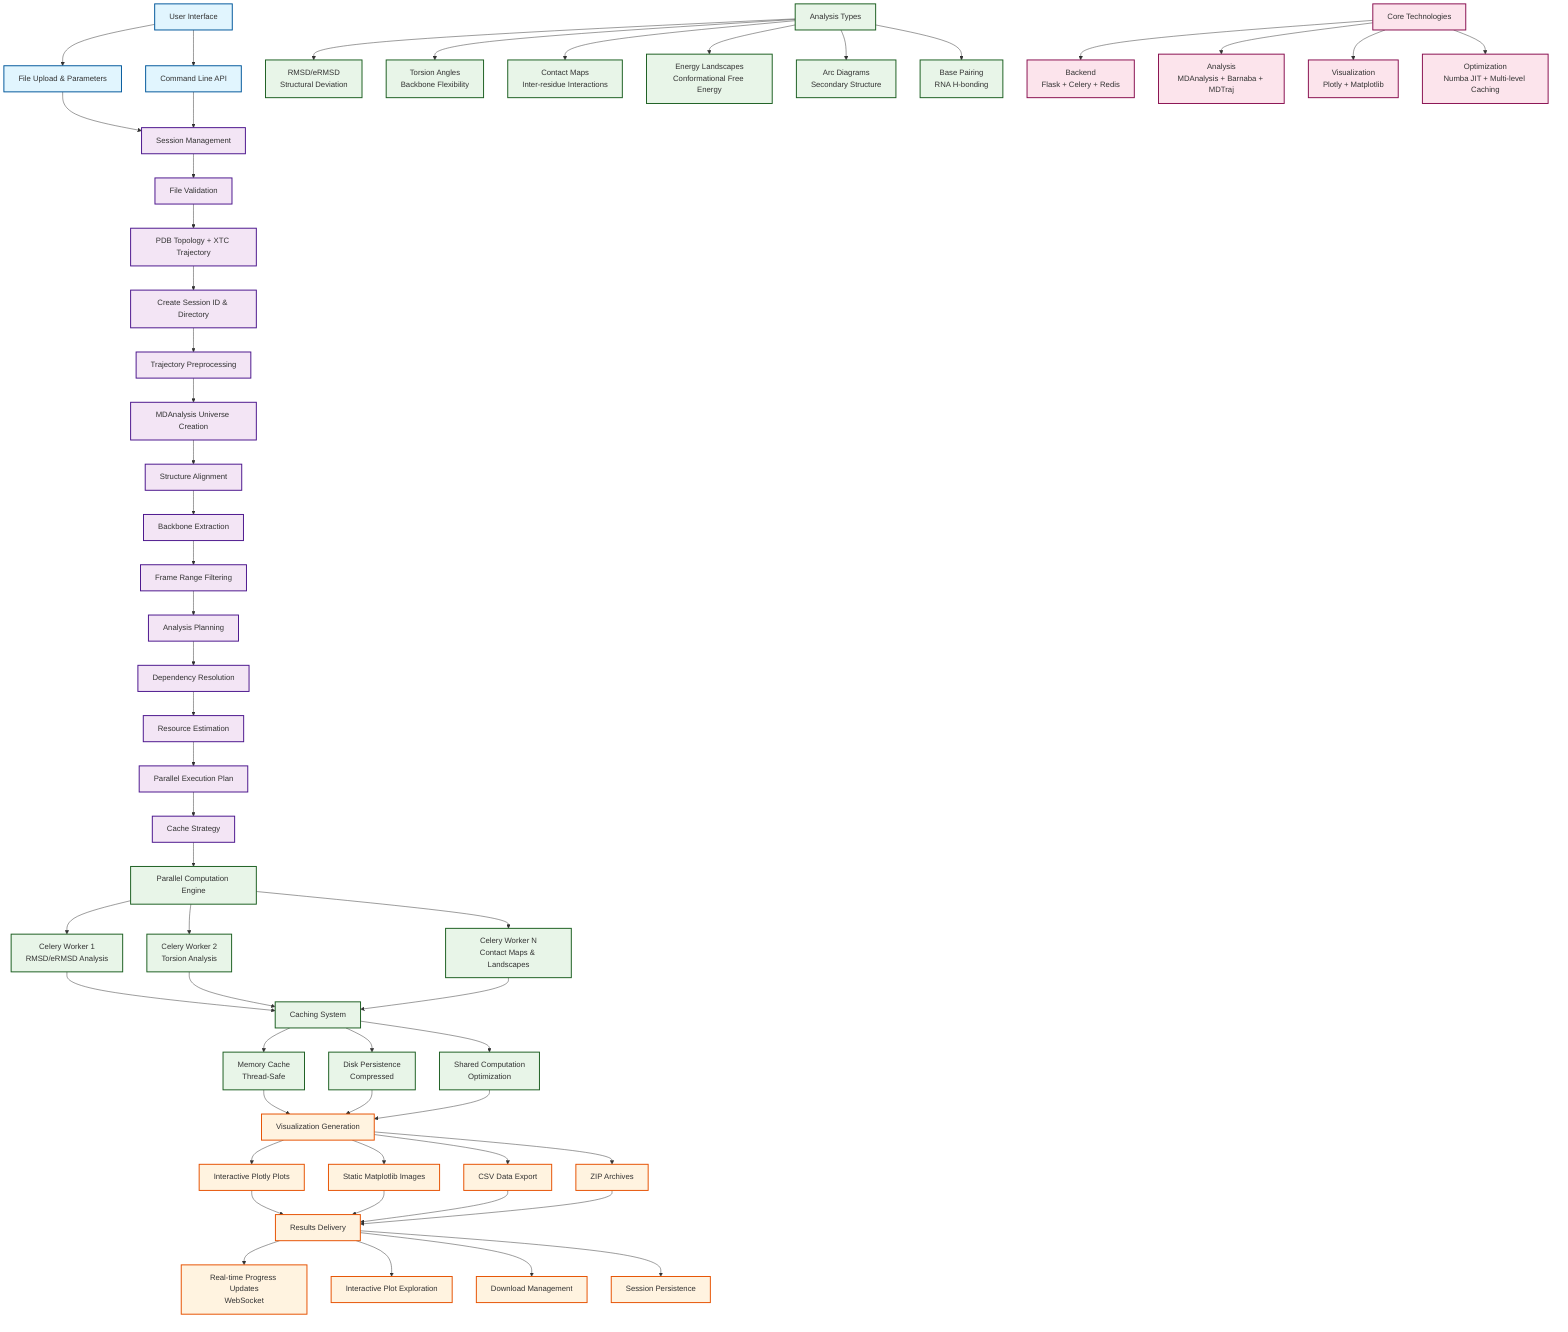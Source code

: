 graph TD
    A[User Interface] --> B[File Upload & Parameters]
    A --> C[Command Line API]
    
    B --> D[Session Management]
    C --> D
    
    D --> E[File Validation]
    E --> F[PDB Topology + XTC Trajectory]
    F --> G[Create Session ID & Directory]
    
    G --> H[Trajectory Preprocessing]
    H --> I[MDAnalysis Universe Creation]
    I --> J[Structure Alignment]
    J --> K[Backbone Extraction]
    K --> L[Frame Range Filtering]
    
    L --> M[Analysis Planning]
    M --> N[Dependency Resolution]
    N --> O[Resource Estimation]
    O --> P[Parallel Execution Plan]
    P --> Q[Cache Strategy]
    
    Q --> R[Parallel Computation Engine]
    R --> S[Celery Worker 1<br/>RMSD/eRMSD Analysis]
    R --> T[Celery Worker 2<br/>Torsion Analysis]
    R --> U[Celery Worker N<br/>Contact Maps & Landscapes]
    
    S --> V[Caching System]
    T --> V
    U --> V
    V --> W[Memory Cache<br/>Thread-Safe]
    V --> X[Disk Persistence<br/>Compressed]
    V --> Y[Shared Computation<br/>Optimization]
    
    W --> Z[Visualization Generation]
    X --> Z
    Y --> Z
    
    Z --> AA[Interactive Plotly Plots]
    Z --> BB[Static Matplotlib Images]
    Z --> CC[CSV Data Export]
    Z --> DD[ZIP Archives]
    
    AA --> EE[Results Delivery]
    BB --> EE
    CC --> EE
    DD --> EE
    
    EE --> FF[Real-time Progress Updates<br/>WebSocket]
    EE --> GG[Interactive Plot Exploration]
    EE --> HH[Download Management]
    EE --> II[Session Persistence]
    
    %% Analysis Types
    JJ[Analysis Types] --> KK[RMSD/eRMSD<br/>Structural Deviation]
    JJ --> LL[Torsion Angles<br/>Backbone Flexibility]
    JJ --> MM[Contact Maps<br/>Inter-residue Interactions]
    JJ --> NN[Energy Landscapes<br/>Conformational Free Energy]
    JJ --> OO[Arc Diagrams<br/>Secondary Structure]
    JJ --> PP[Base Pairing<br/>RNA H-bonding]
    
    %% Core Technologies
    QQ[Core Technologies] --> RR[Backend<br/>Flask + Celery + Redis]
    QQ --> SS[Analysis<br/>MDAnalysis + Barnaba + MDTraj]
    QQ --> TT[Visualization<br/>Plotly + Matplotlib]
    QQ --> UU[Optimization<br/>Numba JIT + Multi-level Caching]
    
    %% Styling
    classDef userInterface fill:#e1f5fe,stroke:#01579b,stroke-width:2px
    classDef processing fill:#f3e5f5,stroke:#4a148c,stroke-width:2px
    classDef analysis fill:#e8f5e8,stroke:#1b5e20,stroke-width:2px
    classDef visualization fill:#fff3e0,stroke:#e65100,stroke-width:2px
    classDef technology fill:#fce4ec,stroke:#880e4f,stroke-width:2px
    
    class A,B,C userInterface
    class D,E,F,G,H,I,J,K,L,M,N,O,P,Q processing
    class R,S,T,U,V,W,X,Y,JJ,KK,LL,MM,NN,OO,PP analysis
    class Z,AA,BB,CC,DD,EE,FF,GG,HH,II visualization
    class QQ,RR,SS,TT,UU technology